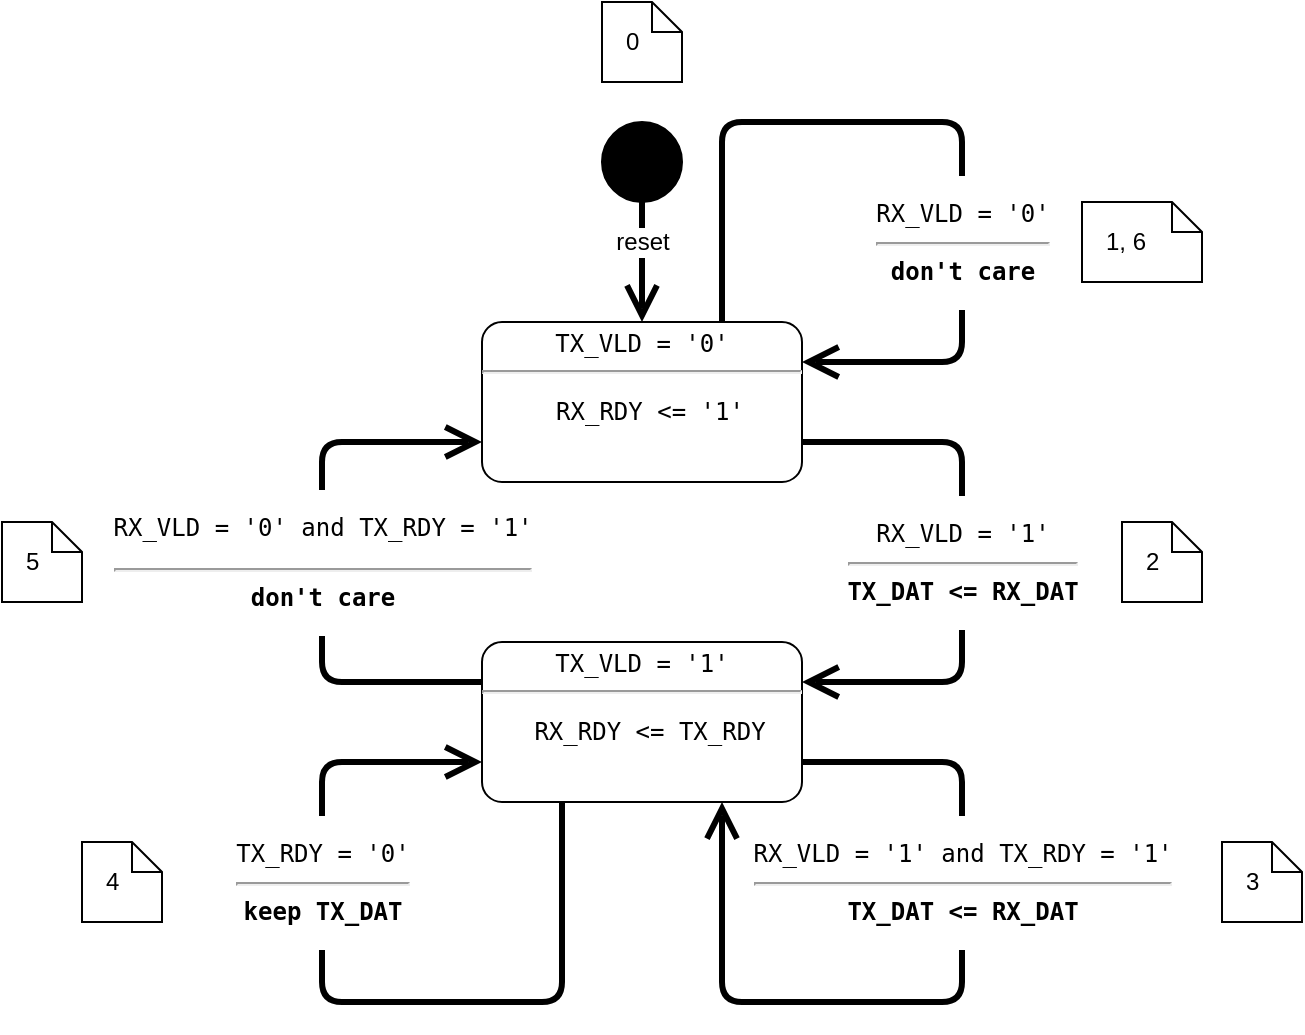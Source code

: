 <mxfile version="24.7.17">
  <diagram name="Page-1" id="j4nX6Kslid-w6BkQC8sG">
    <mxGraphModel dx="1114" dy="870" grid="1" gridSize="10" guides="1" tooltips="1" connect="1" arrows="1" fold="1" page="1" pageScale="1" pageWidth="850" pageHeight="1100" math="0" shadow="0">
      <root>
        <mxCell id="0" />
        <mxCell id="1" parent="0" />
        <mxCell id="LTku4S6dFY0IT8Oj7zF--5" value="&lt;pre style=&quot;margin: 4px 0px 0px; font-size: 12px;&quot;&gt;TX_VLD = &#39;0&#39;&lt;/pre&gt;&lt;hr style=&quot;font-size: 12px;&quot;&gt;&lt;p style=&quot;font-size: 12px;&quot;&gt;&lt;/p&gt;&lt;pre style=&quot;margin: 0px 0px 0px 8px; font-size: 12px;&quot;&gt;RX_RDY &amp;lt;= &#39;1&#39;&lt;/pre&gt;" style="shape=mxgraph.sysml.simpleState;html=1;overflow=fill;whiteSpace=wrap;align=center;fontSize=12;" parent="1" vertex="1">
          <mxGeometry x="320" y="440" width="160" height="80" as="geometry" />
        </mxCell>
        <mxCell id="LTku4S6dFY0IT8Oj7zF--6" value="&lt;pre style=&quot;margin-top: 4px; margin-bottom: 0px; font-size: 12px;&quot;&gt;TX_VLD = &#39;1&#39;&lt;/pre&gt;&lt;hr style=&quot;font-size: 12px;&quot;&gt;&lt;p style=&quot;font-size: 12px;&quot;&gt;&lt;/p&gt;&lt;pre style=&quot;margin: 0px 0px 0px 8px; font-size: 12px;&quot;&gt;RX_RDY &amp;lt;= TX_RDY&lt;/pre&gt;" style="shape=mxgraph.sysml.simpleState;html=1;overflow=fill;whiteSpace=wrap;align=center;fontSize=12;" parent="1" vertex="1">
          <mxGeometry x="320" y="600" width="160" height="80" as="geometry" />
        </mxCell>
        <mxCell id="LTku4S6dFY0IT8Oj7zF--7" value="&lt;pre style=&quot;font-size: 12px;&quot;&gt;RX_VLD = &#39;1&#39;&lt;br style=&quot;font-size: 12px;&quot;&gt;&lt;hr&gt;&lt;b&gt;TX_DAT &amp;lt;= RX_DAT&lt;/b&gt;&lt;/pre&gt;" style="edgeStyle=none;html=1;endArrow=open;endSize=12;strokeWidth=3;verticalAlign=middle;rounded=1;entryX=1;entryY=0.25;entryDx=0;entryDy=0;entryPerimeter=0;curved=0;fontSize=12;exitX=1;exitY=0.75;exitDx=0;exitDy=0;exitPerimeter=0;strokeColor=default;backgroundOutline=0;" parent="1" source="LTku4S6dFY0IT8Oj7zF--5" target="LTku4S6dFY0IT8Oj7zF--6" edge="1">
          <mxGeometry width="160" relative="1" as="geometry">
            <mxPoint x="540" y="500" as="sourcePoint" />
            <mxPoint x="680" y="480" as="targetPoint" />
            <Array as="points">
              <mxPoint x="560" y="500" />
              <mxPoint x="560" y="620" />
            </Array>
            <mxPoint as="offset" />
          </mxGeometry>
        </mxCell>
        <mxCell id="LTku4S6dFY0IT8Oj7zF--9" value="" style="shape=ellipse;html=1;fillColor=strokeColor;fontSize=18;fontColor=#ffffff;" parent="1" vertex="1">
          <mxGeometry x="380" y="340" width="40" height="40" as="geometry" />
        </mxCell>
        <mxCell id="LTku4S6dFY0IT8Oj7zF--10" value="&lt;font style=&quot;font-size: 12px;&quot;&gt;reset&lt;/font&gt;" style="edgeStyle=none;html=1;endArrow=open;endSize=12;strokeWidth=3;verticalAlign=middle;rounded=0;exitX=0.5;exitY=1;exitDx=0;exitDy=0;entryX=0.5;entryY=0;entryDx=0;entryDy=0;entryPerimeter=0;" parent="1" source="LTku4S6dFY0IT8Oj7zF--9" target="LTku4S6dFY0IT8Oj7zF--5" edge="1">
          <mxGeometry x="-0.333" width="160" relative="1" as="geometry">
            <mxPoint x="60" y="350" as="sourcePoint" />
            <mxPoint x="160" y="340" as="targetPoint" />
            <mxPoint as="offset" />
          </mxGeometry>
        </mxCell>
        <mxCell id="LTku4S6dFY0IT8Oj7zF--15" value="&lt;pre style=&quot;font-size: 12px;&quot;&gt;RX_VLD = &#39;1&#39; and TX_RDY = &#39;1&#39;&lt;br style=&quot;font-size: 12px;&quot;&gt;&lt;hr&gt;&lt;b&gt;TX_DAT &amp;lt;= RX_DAT&lt;/b&gt;&lt;/pre&gt;" style="edgeStyle=none;html=1;endArrow=open;endSize=12;strokeWidth=3;verticalAlign=middle;rounded=1;entryX=0.75;entryY=1;entryDx=0;entryDy=0;entryPerimeter=0;curved=0;fontSize=12;exitX=1;exitY=0.75;exitDx=0;exitDy=0;exitPerimeter=0;" parent="1" source="LTku4S6dFY0IT8Oj7zF--6" target="LTku4S6dFY0IT8Oj7zF--6" edge="1">
          <mxGeometry x="-0.333" width="160" relative="1" as="geometry">
            <mxPoint x="490" y="660" as="sourcePoint" />
            <mxPoint x="480" y="780" as="targetPoint" />
            <Array as="points">
              <mxPoint x="560" y="660" />
              <mxPoint x="560" y="780" />
              <mxPoint x="440" y="780" />
            </Array>
            <mxPoint as="offset" />
          </mxGeometry>
        </mxCell>
        <mxCell id="C0wq2t53OTKqy7bNyIuA-2" value="1, 6" style="shape=note;size=15;align=left;spacingLeft=10;html=1;whiteSpace=wrap;" parent="1" vertex="1">
          <mxGeometry x="620" y="380" width="60" height="40" as="geometry" />
        </mxCell>
        <mxCell id="C0wq2t53OTKqy7bNyIuA-5" value="2" style="shape=note;size=15;align=left;spacingLeft=10;html=1;whiteSpace=wrap;" parent="1" vertex="1">
          <mxGeometry x="640" y="540" width="40" height="40" as="geometry" />
        </mxCell>
        <mxCell id="C0wq2t53OTKqy7bNyIuA-6" value="3" style="shape=note;size=15;align=left;spacingLeft=10;html=1;whiteSpace=wrap;" parent="1" vertex="1">
          <mxGeometry x="690" y="700" width="40" height="40" as="geometry" />
        </mxCell>
        <mxCell id="C0wq2t53OTKqy7bNyIuA-7" value="4" style="shape=note;size=15;align=left;spacingLeft=10;html=1;whiteSpace=wrap;" parent="1" vertex="1">
          <mxGeometry x="120" y="700" width="40" height="40" as="geometry" />
        </mxCell>
        <mxCell id="C0wq2t53OTKqy7bNyIuA-8" value="5" style="shape=note;size=15;align=left;spacingLeft=10;html=1;whiteSpace=wrap;" parent="1" vertex="1">
          <mxGeometry x="80" y="540" width="40" height="40" as="geometry" />
        </mxCell>
        <mxCell id="C0wq2t53OTKqy7bNyIuA-9" value="0" style="shape=note;size=15;align=left;spacingLeft=10;html=1;whiteSpace=wrap;" parent="1" vertex="1">
          <mxGeometry x="380" y="280" width="40" height="40" as="geometry" />
        </mxCell>
        <mxCell id="UycFxw48yVFfNUSQYZPM-1" value="&lt;pre style=&quot;font-size: 12px;&quot;&gt;TX_RDY = &#39;0&#39;&lt;br style=&quot;font-size: 12px;&quot;&gt;&lt;hr&gt;&lt;b&gt;keep TX_DAT&lt;/b&gt;&lt;/pre&gt;" style="edgeStyle=none;html=1;endArrow=open;endSize=12;strokeWidth=3;verticalAlign=middle;rounded=1;entryX=0;entryY=0.75;entryDx=0;entryDy=0;entryPerimeter=0;curved=0;fontSize=12;exitX=0.25;exitY=1;exitDx=0;exitDy=0;exitPerimeter=0;" parent="1" source="LTku4S6dFY0IT8Oj7zF--6" target="LTku4S6dFY0IT8Oj7zF--6" edge="1">
          <mxGeometry x="0.333" width="160" relative="1" as="geometry">
            <mxPoint x="490" y="670" as="sourcePoint" />
            <mxPoint x="450" y="690" as="targetPoint" />
            <Array as="points">
              <mxPoint x="360" y="780" />
              <mxPoint x="240" y="780" />
              <mxPoint x="240" y="660" />
            </Array>
            <mxPoint as="offset" />
          </mxGeometry>
        </mxCell>
        <mxCell id="UycFxw48yVFfNUSQYZPM-2" value="&lt;pre style=&quot;font-size: 12px;&quot;&gt;&lt;pre&gt;RX_VLD = &#39;0&#39; and TX_RDY = &#39;1&#39;&lt;/pre&gt;&lt;hr&gt;&lt;b&gt;don&#39;t care&lt;/b&gt;&lt;/pre&gt;" style="edgeStyle=none;html=1;endArrow=open;endSize=12;strokeWidth=3;verticalAlign=middle;rounded=1;entryX=0;entryY=0.75;entryDx=0;entryDy=0;entryPerimeter=0;curved=0;fontSize=12;exitX=0;exitY=0.25;exitDx=0;exitDy=0;exitPerimeter=0;strokeColor=default;backgroundOutline=0;" parent="1" source="LTku4S6dFY0IT8Oj7zF--6" target="LTku4S6dFY0IT8Oj7zF--5" edge="1">
          <mxGeometry width="160" relative="1" as="geometry">
            <mxPoint x="490" y="510" as="sourcePoint" />
            <mxPoint x="490" y="630" as="targetPoint" />
            <Array as="points">
              <mxPoint x="240" y="620" />
              <mxPoint x="240" y="500" />
            </Array>
            <mxPoint as="offset" />
          </mxGeometry>
        </mxCell>
        <mxCell id="UycFxw48yVFfNUSQYZPM-3" value="&lt;pre style=&quot;font-size: 12px;&quot;&gt;RX_VLD = &#39;0&#39;&lt;br style=&quot;font-size: 12px;&quot;&gt;&lt;hr&gt;&lt;b&gt;don&#39;t care&lt;/b&gt;&lt;/pre&gt;" style="edgeStyle=none;html=1;endArrow=open;endSize=12;strokeWidth=3;verticalAlign=middle;rounded=1;entryX=1;entryY=0.25;entryDx=0;entryDy=0;entryPerimeter=0;curved=0;fontSize=12;exitX=0.75;exitY=0;exitDx=0;exitDy=0;exitPerimeter=0;" parent="1" source="LTku4S6dFY0IT8Oj7zF--5" target="LTku4S6dFY0IT8Oj7zF--5" edge="1">
          <mxGeometry x="0.333" width="160" relative="1" as="geometry">
            <mxPoint x="530" y="260" as="sourcePoint" />
            <mxPoint x="490" y="240" as="targetPoint" />
            <Array as="points">
              <mxPoint x="440" y="340" />
              <mxPoint x="560" y="340" />
              <mxPoint x="560" y="460" />
            </Array>
            <mxPoint as="offset" />
          </mxGeometry>
        </mxCell>
      </root>
    </mxGraphModel>
  </diagram>
</mxfile>
